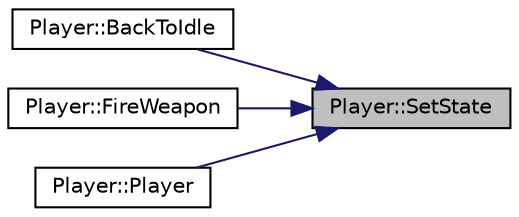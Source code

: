 digraph "Player::SetState"
{
 // LATEX_PDF_SIZE
  edge [fontname="Helvetica",fontsize="10",labelfontname="Helvetica",labelfontsize="10"];
  node [fontname="Helvetica",fontsize="10",shape=record];
  rankdir="RL";
  Node1 [label="Player::SetState",height=0.2,width=0.4,color="black", fillcolor="grey75", style="filled", fontcolor="black",tooltip="sets the animation state to the value provided as a parameter"];
  Node1 -> Node2 [dir="back",color="midnightblue",fontsize="10",style="solid",fontname="Helvetica"];
  Node2 [label="Player::BackToIdle",height=0.2,width=0.4,color="black", fillcolor="white", style="filled",URL="$class_player.html#a225d31613bd354dfc6586ce922c539da",tooltip="sets the idle animation when the weapon is not being fired"];
  Node1 -> Node3 [dir="back",color="midnightblue",fontsize="10",style="solid",fontname="Helvetica"];
  Node3 [label="Player::FireWeapon",height=0.2,width=0.4,color="black", fillcolor="white", style="filled",URL="$class_player.html#a9e601e74854eae877306d504b0a206bc",tooltip="sets the shooting animation when the weapon is fired"];
  Node1 -> Node4 [dir="back",color="midnightblue",fontsize="10",style="solid",fontname="Helvetica"];
  Node4 [label="Player::Player",height=0.2,width=0.4,color="black", fillcolor="white", style="filled",URL="$class_player.html#ac204abf9ae8857f439dbc837e554d603",tooltip="Player constructor that takes various parameters."];
}
